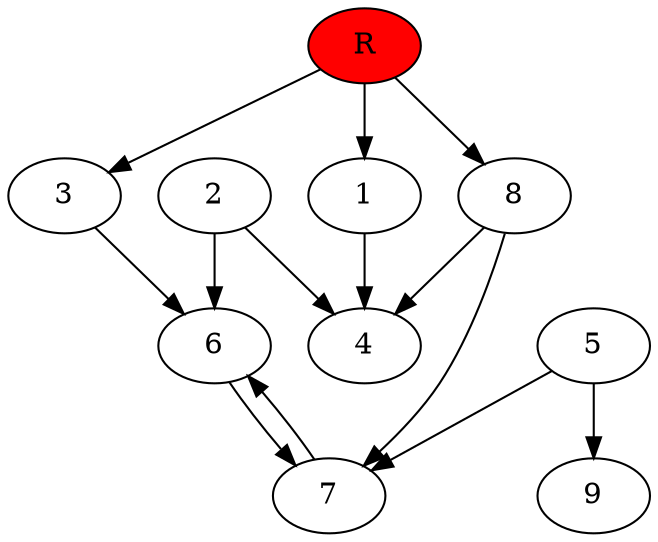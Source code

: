 digraph prb20994 {
	1
	2
	3
	4
	5
	6
	7
	8
	R [fillcolor="#ff0000" style=filled]
	1 -> 4
	2 -> 4
	2 -> 6
	3 -> 6
	5 -> 7
	5 -> 9
	6 -> 7
	7 -> 6
	8 -> 4
	8 -> 7
	R -> 1
	R -> 3
	R -> 8
}
